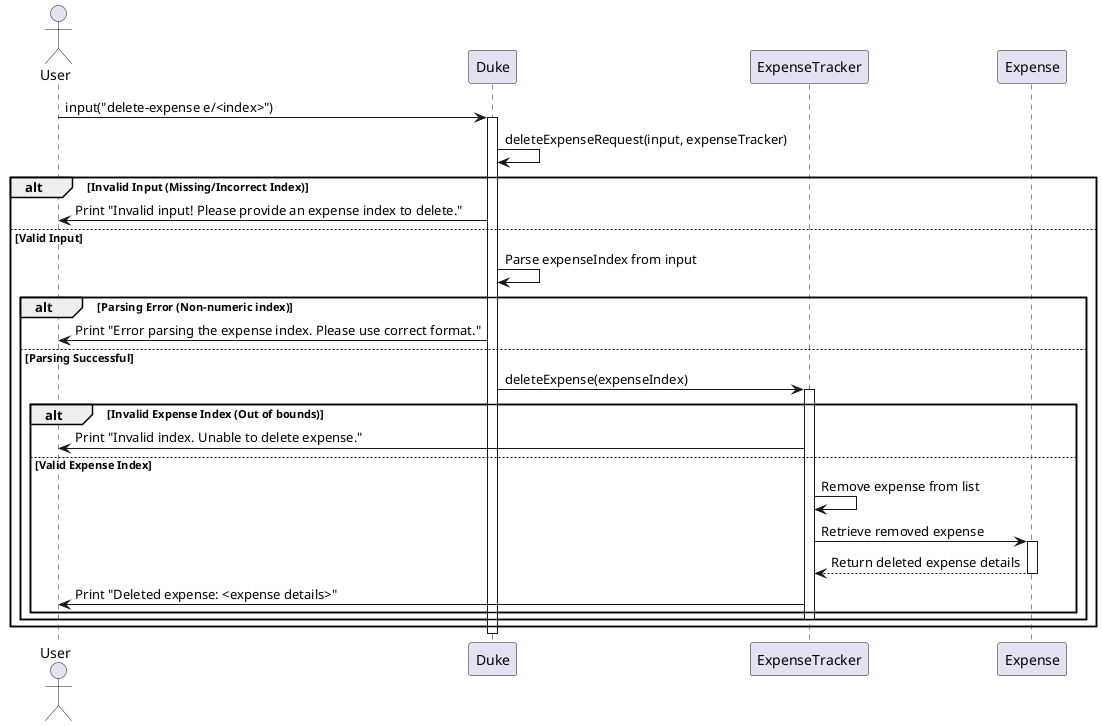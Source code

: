 @startuml

actor User
participant Duke
participant ExpenseTracker
participant Expense

User -> Duke : input("delete-expense e/<index>")
activate Duke

Duke -> Duke : deleteExpenseRequest(input, expenseTracker)

alt Invalid Input (Missing/Incorrect Index)
    Duke -> User : Print "Invalid input! Please provide an expense index to delete."
else Valid Input
    Duke -> Duke : Parse expenseIndex from input

    alt Parsing Error (Non-numeric index)
        Duke -> User : Print "Error parsing the expense index. Please use correct format."
    else Parsing Successful
        Duke -> ExpenseTracker : deleteExpense(expenseIndex)
        activate ExpenseTracker

        alt Invalid Expense Index (Out of bounds)
            ExpenseTracker -> User : Print "Invalid index. Unable to delete expense."
        else Valid Expense Index
            ExpenseTracker -> ExpenseTracker : Remove expense from list
            ExpenseTracker -> Expense : Retrieve removed expense
            activate Expense
            Expense --> ExpenseTracker : Return deleted expense details
            deactivate Expense
            ExpenseTracker -> User : Print "Deleted expense: <expense details>"
        end
        deactivate ExpenseTracker
    end
end
deactivate Duke

@enduml
